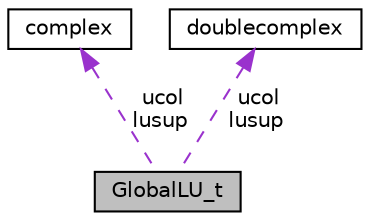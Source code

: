 digraph "GlobalLU_t"
{
 // LATEX_PDF_SIZE
  edge [fontname="Helvetica",fontsize="10",labelfontname="Helvetica",labelfontsize="10"];
  node [fontname="Helvetica",fontsize="10",shape=record];
  Node1 [label="GlobalLU_t",height=0.2,width=0.4,color="black", fillcolor="grey75", style="filled", fontcolor="black",tooltip=" "];
  Node2 -> Node1 [dir="back",color="darkorchid3",fontsize="10",style="dashed",label=" ucol\nlusup" ,fontname="Helvetica"];
  Node2 [label="complex",height=0.2,width=0.4,color="black", fillcolor="white", style="filled",URL="$structcomplex.html",tooltip=" "];
  Node3 -> Node1 [dir="back",color="darkorchid3",fontsize="10",style="dashed",label=" ucol\nlusup" ,fontname="Helvetica"];
  Node3 [label="doublecomplex",height=0.2,width=0.4,color="black", fillcolor="white", style="filled",URL="$structdoublecomplex.html",tooltip=" "];
}
